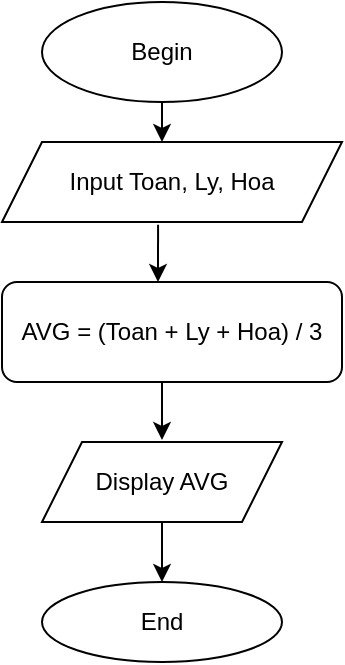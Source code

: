 <mxfile version="22.0.8" type="device">
  <diagram name="Trang-1" id="dSaXdF9sXOSczGXKSnuP">
    <mxGraphModel dx="794" dy="474" grid="1" gridSize="10" guides="1" tooltips="1" connect="1" arrows="1" fold="1" page="1" pageScale="1" pageWidth="827" pageHeight="1169" math="0" shadow="0">
      <root>
        <mxCell id="0" />
        <mxCell id="1" parent="0" />
        <mxCell id="hOPo2rwWc3sPQRQy0GD5-1" value="Begin" style="ellipse;whiteSpace=wrap;html=1;" vertex="1" parent="1">
          <mxGeometry x="330" y="30" width="120" height="50" as="geometry" />
        </mxCell>
        <mxCell id="hOPo2rwWc3sPQRQy0GD5-2" value="Input Toan, Ly, Hoa" style="shape=parallelogram;perimeter=parallelogramPerimeter;whiteSpace=wrap;html=1;fixedSize=1;" vertex="1" parent="1">
          <mxGeometry x="310" y="100" width="170" height="40" as="geometry" />
        </mxCell>
        <mxCell id="hOPo2rwWc3sPQRQy0GD5-3" value="AVG = (Toan + Ly + Hoa) / 3" style="rounded=1;whiteSpace=wrap;html=1;" vertex="1" parent="1">
          <mxGeometry x="310" y="170" width="170" height="50" as="geometry" />
        </mxCell>
        <mxCell id="hOPo2rwWc3sPQRQy0GD5-4" value="Display AVG&lt;br&gt;" style="shape=parallelogram;perimeter=parallelogramPerimeter;whiteSpace=wrap;html=1;fixedSize=1;" vertex="1" parent="1">
          <mxGeometry x="330" y="250" width="120" height="40" as="geometry" />
        </mxCell>
        <mxCell id="hOPo2rwWc3sPQRQy0GD5-5" value="End" style="ellipse;whiteSpace=wrap;html=1;" vertex="1" parent="1">
          <mxGeometry x="330" y="320" width="120" height="40" as="geometry" />
        </mxCell>
        <mxCell id="hOPo2rwWc3sPQRQy0GD5-6" value="" style="endArrow=classic;html=1;rounded=0;exitX=0.5;exitY=1;exitDx=0;exitDy=0;" edge="1" parent="1" source="hOPo2rwWc3sPQRQy0GD5-1">
          <mxGeometry width="50" height="50" relative="1" as="geometry">
            <mxPoint x="380" y="270" as="sourcePoint" />
            <mxPoint x="390" y="100" as="targetPoint" />
          </mxGeometry>
        </mxCell>
        <mxCell id="hOPo2rwWc3sPQRQy0GD5-7" value="" style="endArrow=classic;html=1;rounded=0;exitX=0.459;exitY=1.033;exitDx=0;exitDy=0;exitPerimeter=0;" edge="1" parent="1" source="hOPo2rwWc3sPQRQy0GD5-2">
          <mxGeometry width="50" height="50" relative="1" as="geometry">
            <mxPoint x="400" y="90" as="sourcePoint" />
            <mxPoint x="388" y="170" as="targetPoint" />
          </mxGeometry>
        </mxCell>
        <mxCell id="hOPo2rwWc3sPQRQy0GD5-8" value="" style="endArrow=classic;html=1;rounded=0;exitX=0.459;exitY=1.033;exitDx=0;exitDy=0;exitPerimeter=0;" edge="1" parent="1">
          <mxGeometry width="50" height="50" relative="1" as="geometry">
            <mxPoint x="390" y="220" as="sourcePoint" />
            <mxPoint x="390" y="249" as="targetPoint" />
          </mxGeometry>
        </mxCell>
        <mxCell id="hOPo2rwWc3sPQRQy0GD5-9" value="" style="endArrow=classic;html=1;rounded=0;exitX=0.5;exitY=1;exitDx=0;exitDy=0;entryX=0.5;entryY=0;entryDx=0;entryDy=0;" edge="1" parent="1" source="hOPo2rwWc3sPQRQy0GD5-4" target="hOPo2rwWc3sPQRQy0GD5-5">
          <mxGeometry width="50" height="50" relative="1" as="geometry">
            <mxPoint x="408" y="161" as="sourcePoint" />
            <mxPoint x="408" y="190" as="targetPoint" />
          </mxGeometry>
        </mxCell>
      </root>
    </mxGraphModel>
  </diagram>
</mxfile>
